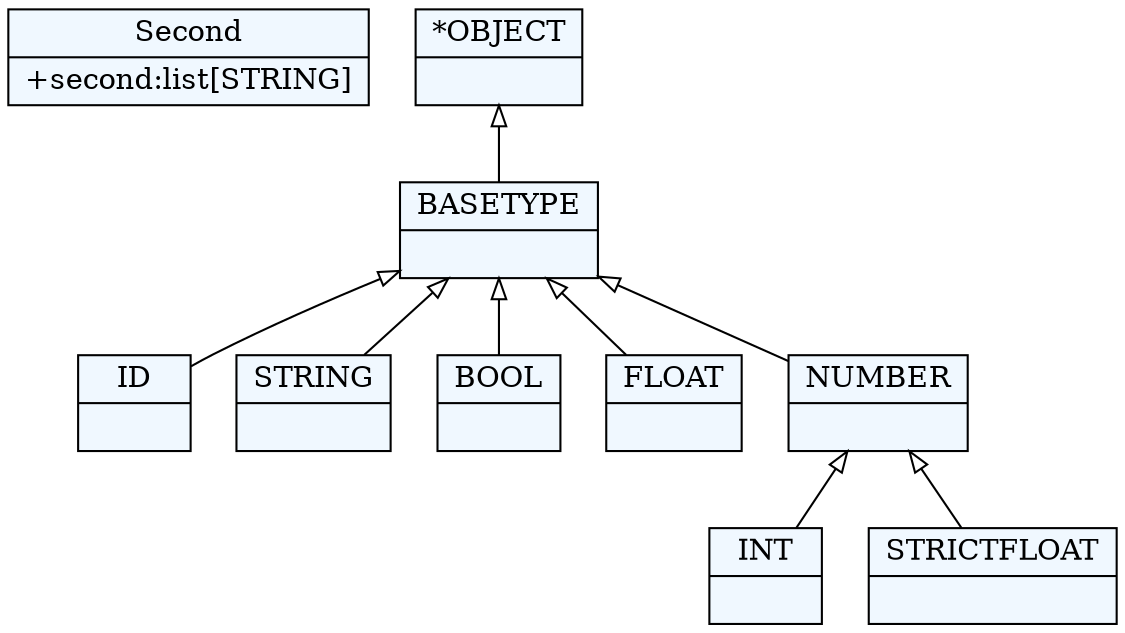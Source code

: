 
    digraph xtext {
    fontname = "Bitstream Vera Sans"
    fontsize = 8
    node[
        shape=record,
        style=filled,
        fillcolor=aliceblue
    ]
    nodesep = 0.3
    edge[dir=black,arrowtail=empty]


35101976[ label="{Second|+second:list[STRING]\l}"]

35073864[ label="{ID|}"]

35186328[ label="{STRING|}"]

35191864[ label="{BOOL|}"]

35197400[ label="{INT|}"]

35202936[ label="{FLOAT|}"]

35080424[ label="{STRICTFLOAT|}"]

35085368[ label="{NUMBER|}"]
35085368 -> 35080424 [dir=back]
35085368 -> 35197400 [dir=back]

35090904[ label="{BASETYPE|}"]
35090904 -> 35085368 [dir=back]
35090904 -> 35202936 [dir=back]
35090904 -> 35191864 [dir=back]
35090904 -> 35073864 [dir=back]
35090904 -> 35186328 [dir=back]

35096440[ label="{*OBJECT|}"]
35096440 -> 35090904 [dir=back]


}
